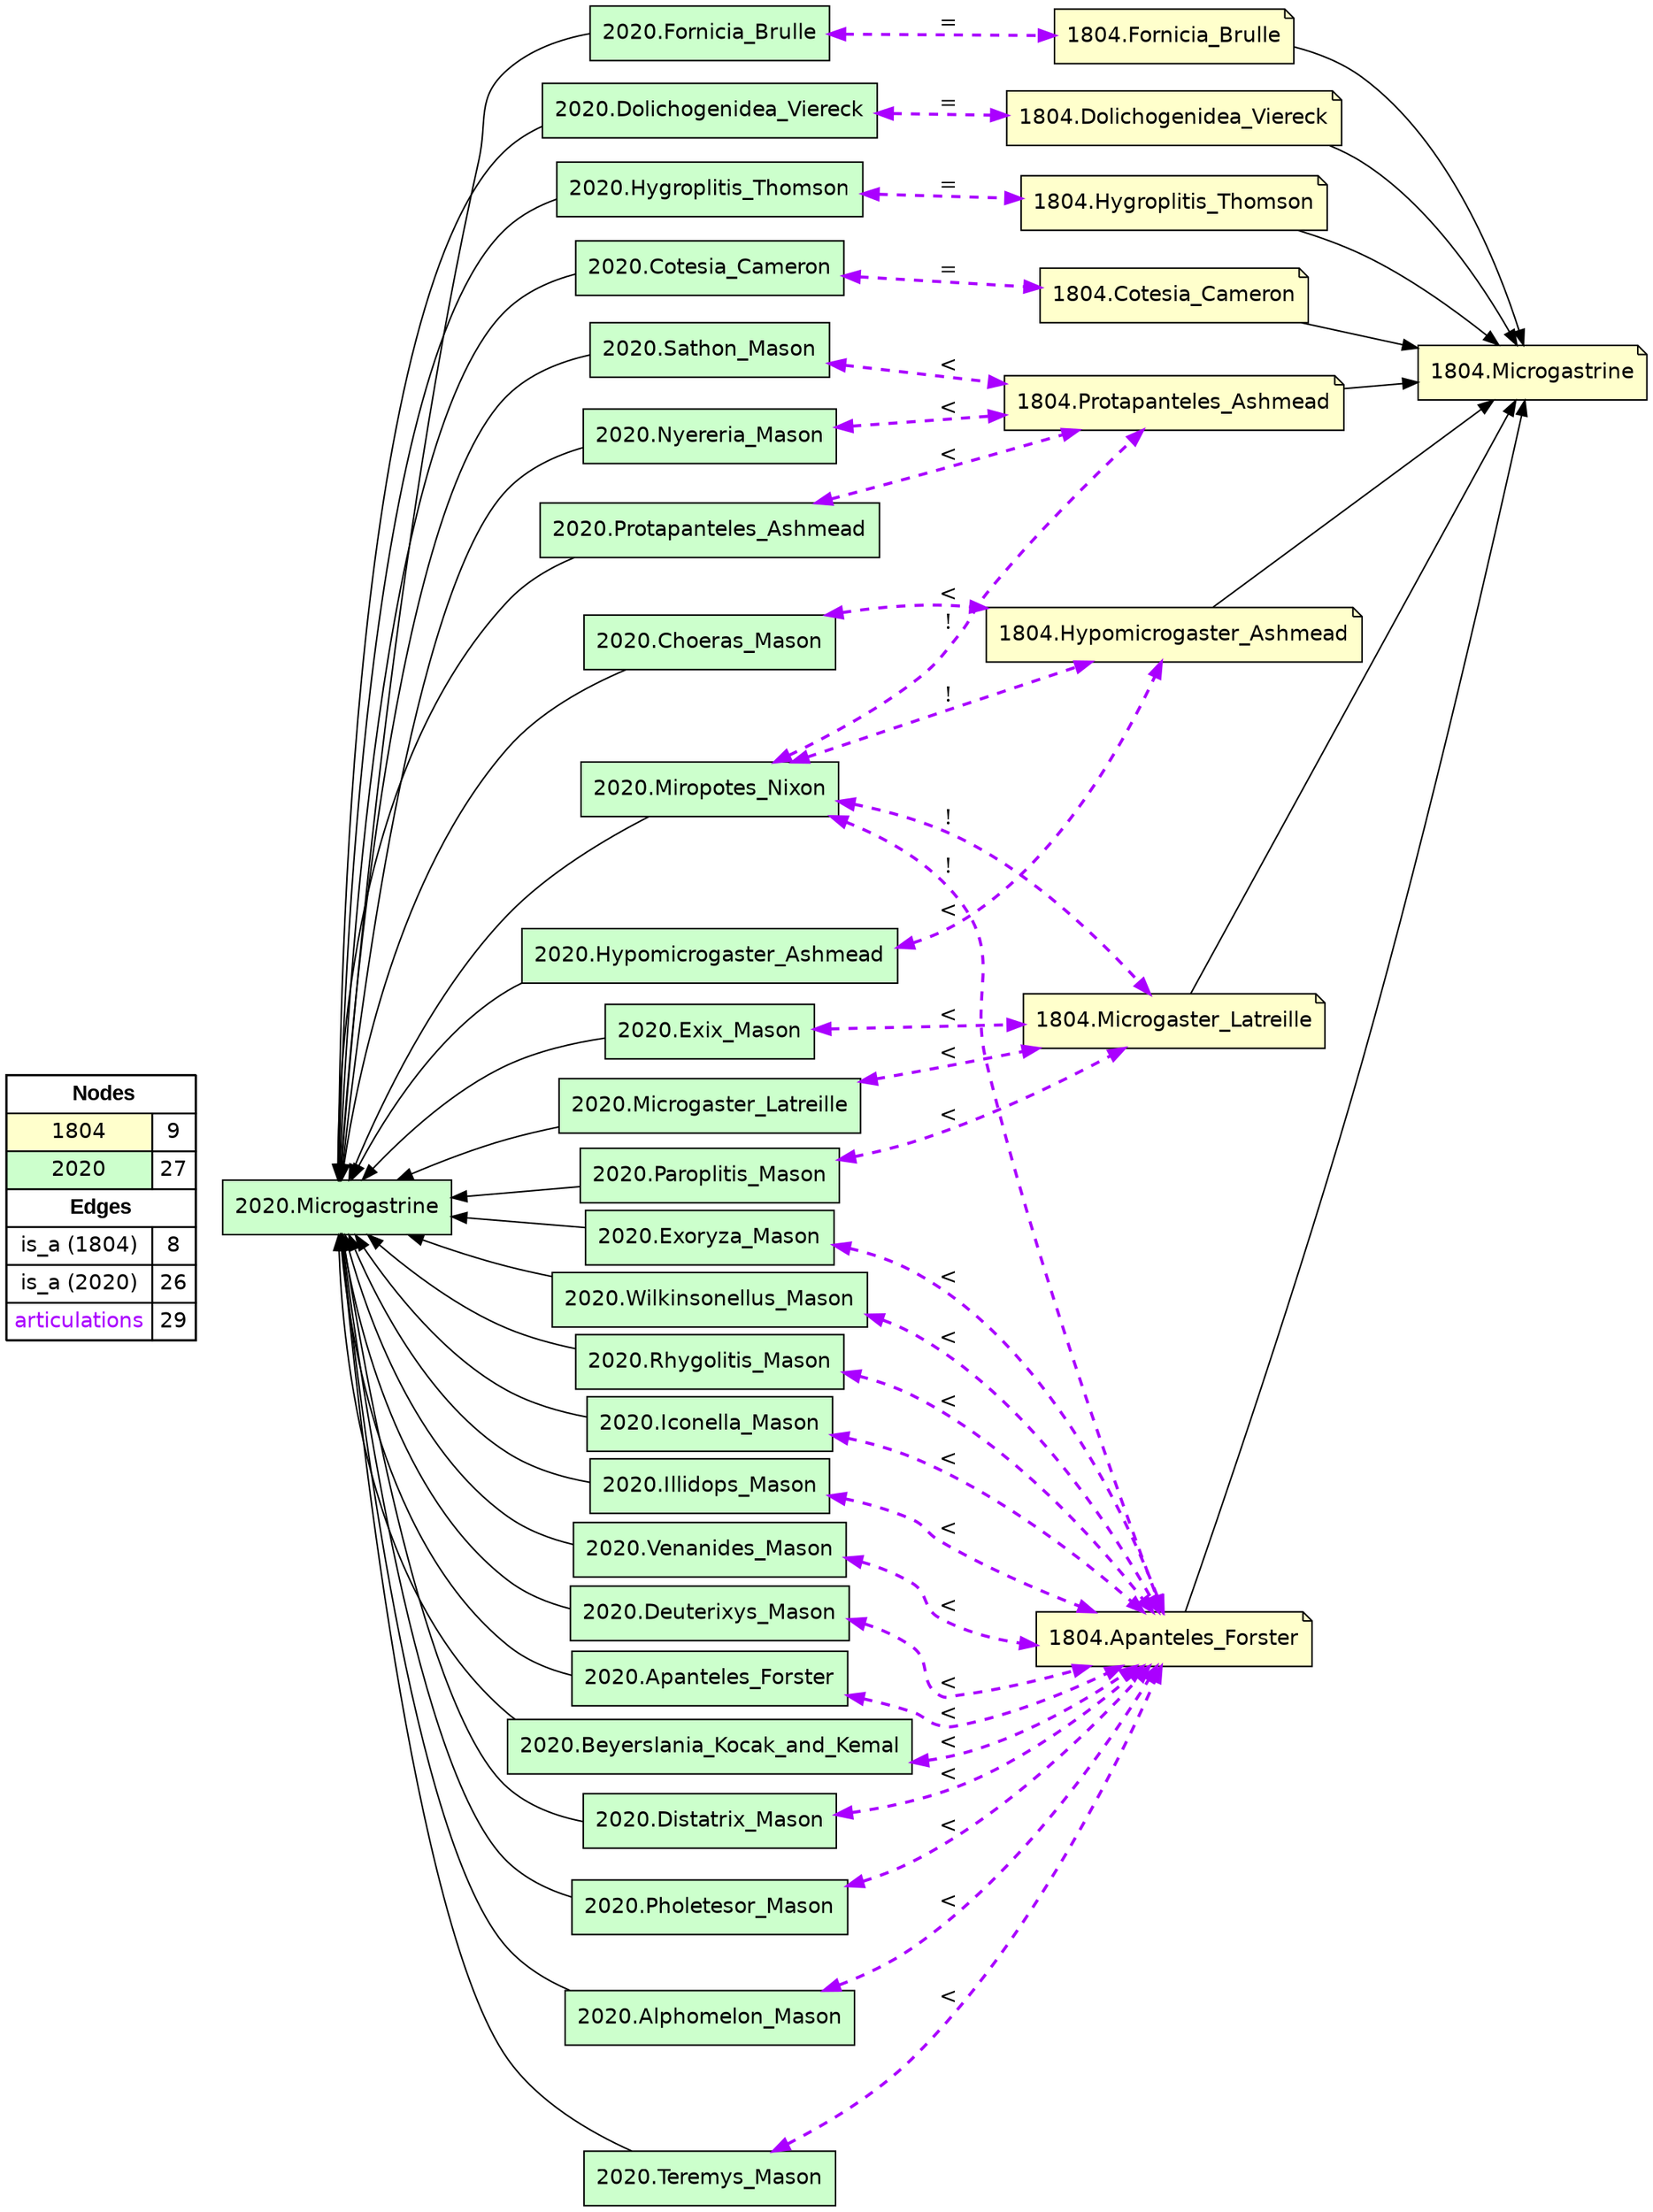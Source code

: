 digraph{
rankdir=LR
node[shape=circle style=filled fillcolor="#FFFFFF"] 
node[shape=note style=filled fillcolor="#FFFFCC" fontname="helvetica"] 
"1804.Fornicia_Brulle"
"1804.Dolichogenidea_Viereck"
"1804.Hygroplitis_Thomson"
"1804.Cotesia_Cameron"
"1804.Microgastrine"
"1804.Protapanteles_Ashmead"
"1804.Hypomicrogaster_Ashmead"
"1804.Microgaster_Latreille"
"1804.Apanteles_Forster"
node[shape=circle style=filled fillcolor="#FFFFFF"] 
node[shape=box style=filled fillcolor="#CCFFCC" fontname="helvetica"] 
"2020.Microgaster_Latreille"
"2020.Illidops_Mason"
"2020.Fornicia_Brulle"
"2020.Choeras_Mason"
"2020.Venanides_Mason"
"2020.Deuterixys_Mason"
"2020.Dolichogenidea_Viereck"
"2020.Apanteles_Forster"
"2020.Hygroplitis_Thomson"
"2020.Beyerslania_Kocak_and_Kemal"
"2020.Distatrix_Mason"
"2020.Hypomicrogaster_Ashmead"
"2020.Cotesia_Cameron"
"2020.Pholetesor_Mason"
"2020.Alphomelon_Mason"
"2020.Teremys_Mason"
"2020.Exoryza_Mason"
"2020.Miropotes_Nixon"
"2020.Microgastrine"
"2020.Sathon_Mason"
"2020.Paroplitis_Mason"
"2020.Nyereria_Mason"
"2020.Wilkinsonellus_Mason"
"2020.Rhygolitis_Mason"
"2020.Protapanteles_Ashmead"
"2020.Iconella_Mason"
"2020.Exix_Mason"
edge[style=solid color="#000000" constraint=true penwidth=1 dir=forward]
edge[style=solid color="#000000" constraint=true penwidth=1 dir=forward]
"1804.Apanteles_Forster" -> "1804.Microgastrine"
"1804.Hypomicrogaster_Ashmead" -> "1804.Microgastrine"
"1804.Dolichogenidea_Viereck" -> "1804.Microgastrine"
"1804.Protapanteles_Ashmead" -> "1804.Microgastrine"
"1804.Cotesia_Cameron" -> "1804.Microgastrine"
"1804.Fornicia_Brulle" -> "1804.Microgastrine"
"1804.Microgaster_Latreille" -> "1804.Microgastrine"
"1804.Hygroplitis_Thomson" -> "1804.Microgastrine"
edge[style=solid color="#000000" constraint=true penwidth=1 dir=forward]
edge[style=solid color="#000000" constraint=true penwidth=1 dir=forward]
"2020.Microgastrine" -> "2020.Distatrix_Mason" [dir=back]
"2020.Microgastrine" -> "2020.Microgaster_Latreille" [dir=back]
"2020.Microgastrine" -> "2020.Dolichogenidea_Viereck" [dir=back]
"2020.Microgastrine" -> "2020.Hygroplitis_Thomson" [dir=back]
"2020.Microgastrine" -> "2020.Nyereria_Mason" [dir=back]
"2020.Microgastrine" -> "2020.Hypomicrogaster_Ashmead" [dir=back]
"2020.Microgastrine" -> "2020.Deuterixys_Mason" [dir=back]
"2020.Microgastrine" -> "2020.Miropotes_Nixon" [dir=back]
"2020.Microgastrine" -> "2020.Cotesia_Cameron" [dir=back]
"2020.Microgastrine" -> "2020.Fornicia_Brulle" [dir=back]
"2020.Microgastrine" -> "2020.Protapanteles_Ashmead" [dir=back]
"2020.Microgastrine" -> "2020.Exoryza_Mason" [dir=back]
"2020.Microgastrine" -> "2020.Teremys_Mason" [dir=back]
"2020.Microgastrine" -> "2020.Beyerslania_Kocak_and_Kemal" [dir=back]
"2020.Microgastrine" -> "2020.Venanides_Mason" [dir=back]
"2020.Microgastrine" -> "2020.Pholetesor_Mason" [dir=back]
"2020.Microgastrine" -> "2020.Wilkinsonellus_Mason" [dir=back]
"2020.Microgastrine" -> "2020.Paroplitis_Mason" [dir=back]
"2020.Microgastrine" -> "2020.Illidops_Mason" [dir=back]
"2020.Microgastrine" -> "2020.Exix_Mason" [dir=back]
"2020.Microgastrine" -> "2020.Choeras_Mason" [dir=back]
"2020.Microgastrine" -> "2020.Sathon_Mason" [dir=back]
"2020.Microgastrine" -> "2020.Rhygolitis_Mason" [dir=back]
"2020.Microgastrine" -> "2020.Apanteles_Forster" [dir=back]
"2020.Microgastrine" -> "2020.Iconella_Mason" [dir=back]
"2020.Microgastrine" -> "2020.Alphomelon_Mason" [dir=back]
edge[style=solid color="#000000" constraint=true penwidth=1 dir=forward]
edge[style=dashed color="#AA00FF" constraint=true penwidth=2 dir=both]
"2020.Paroplitis_Mason" -> "1804.Microgaster_Latreille" [label="<"]
"2020.Rhygolitis_Mason" -> "1804.Apanteles_Forster" [label="<"]
"2020.Exix_Mason" -> "1804.Microgaster_Latreille" [label="<"]
"2020.Hygroplitis_Thomson" -> "1804.Hygroplitis_Thomson" [label="="]
"2020.Protapanteles_Ashmead" -> "1804.Protapanteles_Ashmead" [label="<"]
"2020.Deuterixys_Mason" -> "1804.Apanteles_Forster" [label="<"]
"2020.Teremys_Mason" -> "1804.Apanteles_Forster" [label="<"]
"2020.Alphomelon_Mason" -> "1804.Apanteles_Forster" [label="<"]
"2020.Miropotes_Nixon" -> "1804.Protapanteles_Ashmead" [label="!"]
"2020.Choeras_Mason" -> "1804.Hypomicrogaster_Ashmead" [label="<"]
"2020.Wilkinsonellus_Mason" -> "1804.Apanteles_Forster" [label="<"]
"2020.Exoryza_Mason" -> "1804.Apanteles_Forster" [label="<"]
"2020.Apanteles_Forster" -> "1804.Apanteles_Forster" [label="<"]
"2020.Distatrix_Mason" -> "1804.Apanteles_Forster" [label="<"]
"2020.Miropotes_Nixon" -> "1804.Hypomicrogaster_Ashmead" [label="!"]
"2020.Cotesia_Cameron" -> "1804.Cotesia_Cameron" [label="="]
"2020.Miropotes_Nixon" -> "1804.Microgaster_Latreille" [label="!"]
"2020.Iconella_Mason" -> "1804.Apanteles_Forster" [label="<"]
"2020.Beyerslania_Kocak_and_Kemal" -> "1804.Apanteles_Forster" [label="<"]
"2020.Illidops_Mason" -> "1804.Apanteles_Forster" [label="<"]
"2020.Miropotes_Nixon" -> "1804.Apanteles_Forster" [label="!"]
"2020.Hypomicrogaster_Ashmead" -> "1804.Hypomicrogaster_Ashmead" [label="<"]
"2020.Nyereria_Mason" -> "1804.Protapanteles_Ashmead" [label="<"]
"2020.Dolichogenidea_Viereck" -> "1804.Dolichogenidea_Viereck" [label="="]
"2020.Microgaster_Latreille" -> "1804.Microgaster_Latreille" [label="<"]
"2020.Sathon_Mason" -> "1804.Protapanteles_Ashmead" [label="<"]
"2020.Pholetesor_Mason" -> "1804.Apanteles_Forster" [label="<"]
"2020.Fornicia_Brulle" -> "1804.Fornicia_Brulle" [label="="]
"2020.Venanides_Mason" -> "1804.Apanteles_Forster" [label="<"]
node[shape=box] 
{rank=source Legend [fillcolor= white margin=0 label=< 
 <TABLE BORDER="0" CELLBORDER="1" CELLSPACING="0" CELLPADDING="4"> 
<TR> <TD COLSPAN="2"><font face="Arial Black"> Nodes</font></TD> </TR> 
<TR> 
 <TD bgcolor="#FFFFCC" fontname="helvetica">1804</TD> 
 <TD>9</TD> 
 </TR> 
<TR> 
 <TD bgcolor="#CCFFCC" fontname="helvetica">2020</TD> 
 <TD>27</TD> 
 </TR> 
<TR> <TD COLSPAN="2"><font face = "Arial Black"> Edges </font></TD> </TR> 
<TR> 
 <TD><font color ="#000000">is_a (1804)</font></TD><TD>8</TD>
</TR>
<TR> 
 <TD><font color ="#000000">is_a (2020)</font></TD><TD>26</TD>
</TR>
<TR> 
 <TD><font color ="#AA00FF">articulations</font></TD><TD>29</TD>
</TR>
</TABLE> 
 >] } 
}